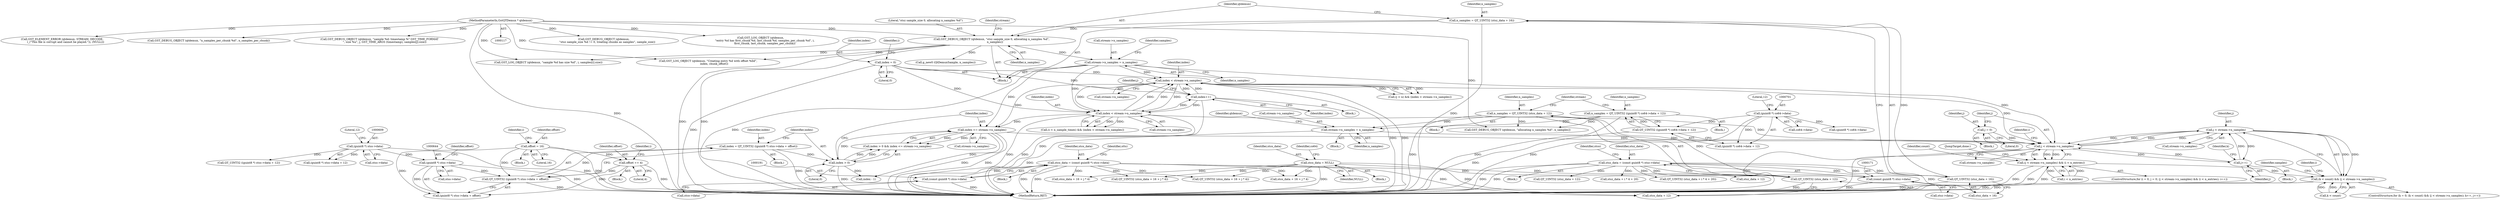digraph "0_gstreamer_bdc20b9baf13564d9a061343416395f8f9a92b53@pointer" {
"1001030" [label="(Call,j < stream->n_samples)"];
"1000991" [label="(Call,j < stream->n_samples)"];
"1000987" [label="(Call,j = 0)"];
"1001038" [label="(Call,j++)"];
"1001030" [label="(Call,j < stream->n_samples)"];
"1000548" [label="(Call,index < stream->n_samples)"];
"1000598" [label="(Call,index++)"];
"1000500" [label="(Call,index < stream->n_samples)"];
"1000489" [label="(Call,index = 0)"];
"1000243" [label="(Call,stream->n_samples = n_samples)"];
"1000239" [label="(Call,GST_DEBUG_OBJECT (qtdemux, \"stsz sample_size 0, allocating n_samples %d\",\n        n_samples))"];
"1000118" [label="(MethodParameterIn,GstQTDemux * qtdemux)"];
"1000233" [label="(Call,n_samples = QT_UINT32 (stsz_data + 16))"];
"1000235" [label="(Call,QT_UINT32 (stsz_data + 16))"];
"1000168" [label="(Call,stsz_data = (const guint8 *) stsz->data)"];
"1000170" [label="(Call,(const guint8 *) stsz->data)"];
"1000654" [label="(Call,index <= stream->n_samples)"];
"1000651" [label="(Call,index > 0)"];
"1000639" [label="(Call,index = QT_UINT32 ((guint8 *) stss->data + offset))"];
"1000641" [label="(Call,QT_UINT32 ((guint8 *) stss->data + offset))"];
"1000643" [label="(Call,(guint8 *) stss->data)"];
"1000608" [label="(Call,(guint8 *) stss->data)"];
"1000626" [label="(Call,offset = 16)"];
"1000669" [label="(Call,offset += 4)"];
"1000706" [label="(Call,stream->n_samples = n_samples)"];
"1000696" [label="(Call,n_samples = QT_UINT32 ((guint8 *) co64->data + 12))"];
"1000698" [label="(Call,QT_UINT32 ((guint8 *) co64->data + 12))"];
"1000700" [label="(Call,(guint8 *) co64->data)"];
"1000688" [label="(Call,n_samples = QT_UINT32 (stco_data + 12))"];
"1000690" [label="(Call,QT_UINT32 (stco_data + 12))"];
"1000188" [label="(Call,stco_data = (const guint8 *) stco->data)"];
"1000190" [label="(Call,(const guint8 *) stco->data)"];
"1000197" [label="(Call,stco_data = NULL)"];
"1000990" [label="(Call,(j < stream->n_samples) && (i < n_entries))"];
"1001026" [label="(Call,(k < count) && (j < stream->n_samples))"];
"1000192" [label="(Call,stco->data)"];
"1000172" [label="(Call,stsz->data)"];
"1000848" [label="(Call,(guint8 *) co64->data)"];
"1001026" [label="(Call,(k < count) && (j < stream->n_samples))"];
"1000187" [label="(Block,)"];
"1000645" [label="(Call,stss->data)"];
"1000992" [label="(Identifier,j)"];
"1000681" [label="(Call,GST_DEBUG_OBJECT (qtdemux,\n        \"stsz sample_size %d != 0, treating chunks as samples\", sample_size))"];
"1000705" [label="(Literal,12)"];
"1000697" [label="(Identifier,n_samples)"];
"1000641" [label="(Call,QT_UINT32 ((guint8 *) stss->data + offset))"];
"1000989" [label="(Literal,0)"];
"1000549" [label="(Identifier,index)"];
"1000806" [label="(Call,GST_LOG_OBJECT (qtdemux,\n          \"entry %d has first_chunk %d, last_chunk %d, samples_per_chunk %d\", i,\n          first_chunk, last_chunk, samples_per_chunk))"];
"1001027" [label="(Call,k < count)"];
"1000651" [label="(Call,index > 0)"];
"1000208" [label="(Identifier,stts)"];
"1000202" [label="(Identifier,co64)"];
"1000489" [label="(Call,index = 0)"];
"1000239" [label="(Call,GST_DEBUG_OBJECT (qtdemux, \"stsz sample_size 0, allocating n_samples %d\",\n        n_samples))"];
"1000168" [label="(Call,stsz_data = (const guint8 *) stsz->data)"];
"1000247" [label="(Identifier,n_samples)"];
"1000652" [label="(Identifier,index)"];
"1000711" [label="(Call,GST_DEBUG_OBJECT (qtdemux, \"allocating n_samples %d\", n_samples))"];
"1000689" [label="(Identifier,n_samples)"];
"1000702" [label="(Call,co64->data)"];
"1000176" [label="(Identifier,stco)"];
"1000653" [label="(Literal,0)"];
"1000220" [label="(Call,QT_UINT32 (stsz_data + 12))"];
"1001059" [label="(Call,GST_ELEMENT_ERROR (qtdemux, STREAM, DECODE,\n        (_(\"This file is corrupt and cannot be played.\")), (NULL)))"];
"1000196" [label="(Block,)"];
"1000249" [label="(Identifier,samples)"];
"1000655" [label="(Identifier,index)"];
"1000625" [label="(Block,)"];
"1000996" [label="(Call,i < n_entries)"];
"1000243" [label="(Call,stream->n_samples = n_samples)"];
"1000834" [label="(Call,QT_UINT32 (stco_data + 16 + j * 4))"];
"1000707" [label="(Call,stream->n_samples)"];
"1000434" [label="(Call,GST_LOG_OBJECT (qtdemux, \"Creating entry %d with offset %lld\",\n              index, chunk_offset))"];
"1001003" [label="(Identifier,count)"];
"1000199" [label="(Identifier,NULL)"];
"1000710" [label="(Identifier,n_samples)"];
"1000400" [label="(Call,QT_UINT32 (stco_data + 16 + j * 4))"];
"1000190" [label="(Call,(const guint8 *) stco->data)"];
"1001031" [label="(Identifier,j)"];
"1000628" [label="(Literal,16)"];
"1000197" [label="(Call,stco_data = NULL)"];
"1000700" [label="(Call,(guint8 *) co64->data)"];
"1000491" [label="(Literal,0)"];
"1000706" [label="(Call,stream->n_samples = n_samples)"];
"1000118" [label="(MethodParameterIn,GstQTDemux * qtdemux)"];
"1000279" [label="(Call,stsz_data + i * 4 + 20)"];
"1000240" [label="(Identifier,qtdemux)"];
"1000494" [label="(Identifier,i)"];
"1000664" [label="(Call,index - 1)"];
"1000983" [label="(Block,)"];
"1000235" [label="(Call,QT_UINT32 (stsz_data + 16))"];
"1000598" [label="(Call,index++)"];
"1000278" [label="(Call,QT_UINT32 (stsz_data + i * 4 + 20))"];
"1000988" [label="(Identifier,j)"];
"1000502" [label="(Call,stream->n_samples)"];
"1000650" [label="(Call,index > 0 && index <= stream->n_samples)"];
"1001032" [label="(Call,stream->n_samples)"];
"1000613" [label="(Literal,12)"];
"1000696" [label="(Call,n_samples = QT_UINT32 ((guint8 *) co64->data + 12))"];
"1000690" [label="(Call,QT_UINT32 (stco_data + 12))"];
"1001022" [label="(ControlStructure,for (k = 0; (k < count) && (j < stream->n_samples); k++, j++))"];
"1000699" [label="(Call,(guint8 *) co64->data + 12)"];
"1000654" [label="(Call,index <= stream->n_samples)"];
"1000599" [label="(Identifier,index)"];
"1000555" [label="(Block,)"];
"1000501" [label="(Identifier,index)"];
"1000731" [label="(Call,GST_DEBUG_OBJECT (qtdemux, \"n_samples_per_chunk %d\", n_samples_per_chunk))"];
"1000221" [label="(Call,stsz_data + 12)"];
"1000993" [label="(Call,stream->n_samples)"];
"1000169" [label="(Identifier,stsz_data)"];
"1000990" [label="(Call,(j < stream->n_samples) && (i < n_entries))"];
"1000708" [label="(Identifier,stream)"];
"1000548" [label="(Call,index < stream->n_samples)"];
"1000691" [label="(Call,stco_data + 12)"];
"1000638" [label="(Block,)"];
"1000544" [label="(Call,(j < n) && (index < stream->n_samples))"];
"1000610" [label="(Call,stss->data)"];
"1000500" [label="(Call,index < stream->n_samples)"];
"1000991" [label="(Call,j < stream->n_samples)"];
"1000637" [label="(Identifier,i)"];
"1000639" [label="(Call,index = QT_UINT32 ((guint8 *) stss->data + offset))"];
"1000640" [label="(Identifier,index)"];
"1000670" [label="(Identifier,offset)"];
"1000669" [label="(Call,offset += 4)"];
"1000606" [label="(Call,QT_UINT32 ((guint8 *) stss->data + 12))"];
"1000241" [label="(Literal,\"stsz sample_size 0, allocating n_samples %d\")"];
"1000712" [label="(Identifier,qtdemux)"];
"1000997" [label="(Identifier,i)"];
"1000695" [label="(Block,)"];
"1000233" [label="(Call,n_samples = QT_UINT32 (stsz_data + 16))"];
"1001039" [label="(Identifier,j)"];
"1000250" [label="(Call,g_new0 (QtDemuxSample, n_samples))"];
"1000659" [label="(Block,)"];
"1000245" [label="(Identifier,stream)"];
"1000607" [label="(Call,(guint8 *) stss->data + 12)"];
"1000631" [label="(Identifier,i)"];
"1000170" [label="(Call,(const guint8 *) stsz->data)"];
"1001054" [label="(JumpTarget,done:)"];
"1000232" [label="(Block,)"];
"1000627" [label="(Identifier,offset)"];
"1000294" [label="(Call,GST_LOG_OBJECT (qtdemux, \"sample %d has size %d\", i, samples[i].size))"];
"1000688" [label="(Call,n_samples = QT_UINT32 (stco_data + 12))"];
"1000698" [label="(Call,QT_UINT32 ((guint8 *) co64->data + 12))"];
"1000236" [label="(Call,stsz_data + 16)"];
"1001044" [label="(Identifier,samples)"];
"1001028" [label="(Identifier,k)"];
"1000198" [label="(Identifier,stco_data)"];
"1000642" [label="(Call,(guint8 *) stss->data + offset)"];
"1000835" [label="(Call,stco_data + 16 + j * 4)"];
"1000909" [label="(Call,GST_DEBUG_OBJECT (qtdemux, \"sample %d: timestamp %\" GST_TIME_FORMAT\n            \", size %u\", j, GST_TIME_ARGS (timestamp), samples[j].size))"];
"1000401" [label="(Call,stco_data + 16 + j * 4)"];
"1000554" [label="(Identifier,j)"];
"1001068" [label="(MethodReturn,RET)"];
"1001030" [label="(Call,j < stream->n_samples)"];
"1000234" [label="(Identifier,n_samples)"];
"1001000" [label="(Identifier,i)"];
"1001035" [label="(Block,)"];
"1000680" [label="(Block,)"];
"1000656" [label="(Call,stream->n_samples)"];
"1000188" [label="(Call,stco_data = (const guint8 *) stco->data)"];
"1000608" [label="(Call,(guint8 *) stss->data)"];
"1000687" [label="(Block,)"];
"1000242" [label="(Identifier,n_samples)"];
"1000496" [label="(Call,(i < n_sample_times) && (index < stream->n_samples))"];
"1000550" [label="(Call,stream->n_samples)"];
"1000121" [label="(Block,)"];
"1000189" [label="(Identifier,stco_data)"];
"1000982" [label="(ControlStructure,for (i = 0, j = 0; (j < stream->n_samples) && (i < n_entries); i++))"];
"1001038" [label="(Call,j++)"];
"1000244" [label="(Call,stream->n_samples)"];
"1000490" [label="(Identifier,index)"];
"1000643" [label="(Call,(guint8 *) stss->data)"];
"1000648" [label="(Identifier,offset)"];
"1000671" [label="(Literal,4)"];
"1000626" [label="(Call,offset = 16)"];
"1000987" [label="(Call,j = 0)"];
"1001030" -> "1001026"  [label="AST: "];
"1001030" -> "1001032"  [label="CFG: "];
"1001031" -> "1001030"  [label="AST: "];
"1001032" -> "1001030"  [label="AST: "];
"1001026" -> "1001030"  [label="CFG: "];
"1001030" -> "1000991"  [label="DDG: "];
"1001030" -> "1000991"  [label="DDG: "];
"1001030" -> "1001026"  [label="DDG: "];
"1001030" -> "1001026"  [label="DDG: "];
"1000991" -> "1001030"  [label="DDG: "];
"1000991" -> "1001030"  [label="DDG: "];
"1001038" -> "1001030"  [label="DDG: "];
"1001030" -> "1001038"  [label="DDG: "];
"1000991" -> "1000990"  [label="AST: "];
"1000991" -> "1000993"  [label="CFG: "];
"1000992" -> "1000991"  [label="AST: "];
"1000993" -> "1000991"  [label="AST: "];
"1000997" -> "1000991"  [label="CFG: "];
"1000990" -> "1000991"  [label="CFG: "];
"1000991" -> "1001068"  [label="DDG: "];
"1000991" -> "1001068"  [label="DDG: "];
"1000991" -> "1000990"  [label="DDG: "];
"1000991" -> "1000990"  [label="DDG: "];
"1000987" -> "1000991"  [label="DDG: "];
"1001038" -> "1000991"  [label="DDG: "];
"1000548" -> "1000991"  [label="DDG: "];
"1000654" -> "1000991"  [label="DDG: "];
"1000500" -> "1000991"  [label="DDG: "];
"1000706" -> "1000991"  [label="DDG: "];
"1000243" -> "1000991"  [label="DDG: "];
"1000991" -> "1001038"  [label="DDG: "];
"1000987" -> "1000983"  [label="AST: "];
"1000987" -> "1000989"  [label="CFG: "];
"1000988" -> "1000987"  [label="AST: "];
"1000989" -> "1000987"  [label="AST: "];
"1000992" -> "1000987"  [label="CFG: "];
"1001038" -> "1001035"  [label="AST: "];
"1001038" -> "1001039"  [label="CFG: "];
"1001039" -> "1001038"  [label="AST: "];
"1001028" -> "1001038"  [label="CFG: "];
"1000548" -> "1000544"  [label="AST: "];
"1000548" -> "1000550"  [label="CFG: "];
"1000549" -> "1000548"  [label="AST: "];
"1000550" -> "1000548"  [label="AST: "];
"1000544" -> "1000548"  [label="CFG: "];
"1000548" -> "1001068"  [label="DDG: "];
"1000548" -> "1001068"  [label="DDG: "];
"1000548" -> "1000500"  [label="DDG: "];
"1000548" -> "1000500"  [label="DDG: "];
"1000548" -> "1000544"  [label="DDG: "];
"1000548" -> "1000544"  [label="DDG: "];
"1000598" -> "1000548"  [label="DDG: "];
"1000500" -> "1000548"  [label="DDG: "];
"1000500" -> "1000548"  [label="DDG: "];
"1000489" -> "1000548"  [label="DDG: "];
"1000243" -> "1000548"  [label="DDG: "];
"1000548" -> "1000598"  [label="DDG: "];
"1000548" -> "1000654"  [label="DDG: "];
"1000598" -> "1000555"  [label="AST: "];
"1000598" -> "1000599"  [label="CFG: "];
"1000599" -> "1000598"  [label="AST: "];
"1000554" -> "1000598"  [label="CFG: "];
"1000598" -> "1001068"  [label="DDG: "];
"1000598" -> "1000500"  [label="DDG: "];
"1000500" -> "1000598"  [label="DDG: "];
"1000489" -> "1000598"  [label="DDG: "];
"1000500" -> "1000496"  [label="AST: "];
"1000500" -> "1000502"  [label="CFG: "];
"1000501" -> "1000500"  [label="AST: "];
"1000502" -> "1000500"  [label="AST: "];
"1000496" -> "1000500"  [label="CFG: "];
"1000500" -> "1001068"  [label="DDG: "];
"1000500" -> "1001068"  [label="DDG: "];
"1000500" -> "1000496"  [label="DDG: "];
"1000500" -> "1000496"  [label="DDG: "];
"1000489" -> "1000500"  [label="DDG: "];
"1000243" -> "1000500"  [label="DDG: "];
"1000500" -> "1000654"  [label="DDG: "];
"1000489" -> "1000232"  [label="AST: "];
"1000489" -> "1000491"  [label="CFG: "];
"1000490" -> "1000489"  [label="AST: "];
"1000491" -> "1000489"  [label="AST: "];
"1000494" -> "1000489"  [label="CFG: "];
"1000489" -> "1001068"  [label="DDG: "];
"1000243" -> "1000232"  [label="AST: "];
"1000243" -> "1000247"  [label="CFG: "];
"1000244" -> "1000243"  [label="AST: "];
"1000247" -> "1000243"  [label="AST: "];
"1000249" -> "1000243"  [label="CFG: "];
"1000243" -> "1001068"  [label="DDG: "];
"1000239" -> "1000243"  [label="DDG: "];
"1000243" -> "1000654"  [label="DDG: "];
"1000239" -> "1000232"  [label="AST: "];
"1000239" -> "1000242"  [label="CFG: "];
"1000240" -> "1000239"  [label="AST: "];
"1000241" -> "1000239"  [label="AST: "];
"1000242" -> "1000239"  [label="AST: "];
"1000245" -> "1000239"  [label="CFG: "];
"1000239" -> "1001068"  [label="DDG: "];
"1000239" -> "1001068"  [label="DDG: "];
"1000118" -> "1000239"  [label="DDG: "];
"1000233" -> "1000239"  [label="DDG: "];
"1000239" -> "1000250"  [label="DDG: "];
"1000239" -> "1000294"  [label="DDG: "];
"1000239" -> "1000434"  [label="DDG: "];
"1000118" -> "1000117"  [label="AST: "];
"1000118" -> "1001068"  [label="DDG: "];
"1000118" -> "1000294"  [label="DDG: "];
"1000118" -> "1000434"  [label="DDG: "];
"1000118" -> "1000681"  [label="DDG: "];
"1000118" -> "1000711"  [label="DDG: "];
"1000118" -> "1000731"  [label="DDG: "];
"1000118" -> "1000806"  [label="DDG: "];
"1000118" -> "1000909"  [label="DDG: "];
"1000118" -> "1001059"  [label="DDG: "];
"1000233" -> "1000232"  [label="AST: "];
"1000233" -> "1000235"  [label="CFG: "];
"1000234" -> "1000233"  [label="AST: "];
"1000235" -> "1000233"  [label="AST: "];
"1000240" -> "1000233"  [label="CFG: "];
"1000233" -> "1001068"  [label="DDG: "];
"1000235" -> "1000233"  [label="DDG: "];
"1000235" -> "1000236"  [label="CFG: "];
"1000236" -> "1000235"  [label="AST: "];
"1000235" -> "1001068"  [label="DDG: "];
"1000168" -> "1000235"  [label="DDG: "];
"1000168" -> "1000121"  [label="AST: "];
"1000168" -> "1000170"  [label="CFG: "];
"1000169" -> "1000168"  [label="AST: "];
"1000170" -> "1000168"  [label="AST: "];
"1000176" -> "1000168"  [label="CFG: "];
"1000168" -> "1001068"  [label="DDG: "];
"1000168" -> "1001068"  [label="DDG: "];
"1000170" -> "1000168"  [label="DDG: "];
"1000168" -> "1000220"  [label="DDG: "];
"1000168" -> "1000221"  [label="DDG: "];
"1000168" -> "1000236"  [label="DDG: "];
"1000168" -> "1000278"  [label="DDG: "];
"1000168" -> "1000279"  [label="DDG: "];
"1000170" -> "1000172"  [label="CFG: "];
"1000171" -> "1000170"  [label="AST: "];
"1000172" -> "1000170"  [label="AST: "];
"1000170" -> "1001068"  [label="DDG: "];
"1000654" -> "1000650"  [label="AST: "];
"1000654" -> "1000656"  [label="CFG: "];
"1000655" -> "1000654"  [label="AST: "];
"1000656" -> "1000654"  [label="AST: "];
"1000650" -> "1000654"  [label="CFG: "];
"1000654" -> "1001068"  [label="DDG: "];
"1000654" -> "1001068"  [label="DDG: "];
"1000654" -> "1000650"  [label="DDG: "];
"1000654" -> "1000650"  [label="DDG: "];
"1000651" -> "1000654"  [label="DDG: "];
"1000654" -> "1000664"  [label="DDG: "];
"1000651" -> "1000650"  [label="AST: "];
"1000651" -> "1000653"  [label="CFG: "];
"1000652" -> "1000651"  [label="AST: "];
"1000653" -> "1000651"  [label="AST: "];
"1000655" -> "1000651"  [label="CFG: "];
"1000650" -> "1000651"  [label="CFG: "];
"1000651" -> "1001068"  [label="DDG: "];
"1000651" -> "1000650"  [label="DDG: "];
"1000651" -> "1000650"  [label="DDG: "];
"1000639" -> "1000651"  [label="DDG: "];
"1000651" -> "1000664"  [label="DDG: "];
"1000639" -> "1000638"  [label="AST: "];
"1000639" -> "1000641"  [label="CFG: "];
"1000640" -> "1000639"  [label="AST: "];
"1000641" -> "1000639"  [label="AST: "];
"1000652" -> "1000639"  [label="CFG: "];
"1000639" -> "1001068"  [label="DDG: "];
"1000641" -> "1000639"  [label="DDG: "];
"1000641" -> "1000642"  [label="CFG: "];
"1000642" -> "1000641"  [label="AST: "];
"1000641" -> "1001068"  [label="DDG: "];
"1000643" -> "1000641"  [label="DDG: "];
"1000626" -> "1000641"  [label="DDG: "];
"1000669" -> "1000641"  [label="DDG: "];
"1000643" -> "1000642"  [label="AST: "];
"1000643" -> "1000645"  [label="CFG: "];
"1000644" -> "1000643"  [label="AST: "];
"1000645" -> "1000643"  [label="AST: "];
"1000648" -> "1000643"  [label="CFG: "];
"1000643" -> "1001068"  [label="DDG: "];
"1000643" -> "1000642"  [label="DDG: "];
"1000608" -> "1000643"  [label="DDG: "];
"1000608" -> "1000607"  [label="AST: "];
"1000608" -> "1000610"  [label="CFG: "];
"1000609" -> "1000608"  [label="AST: "];
"1000610" -> "1000608"  [label="AST: "];
"1000613" -> "1000608"  [label="CFG: "];
"1000608" -> "1001068"  [label="DDG: "];
"1000608" -> "1000606"  [label="DDG: "];
"1000608" -> "1000607"  [label="DDG: "];
"1000626" -> "1000625"  [label="AST: "];
"1000626" -> "1000628"  [label="CFG: "];
"1000627" -> "1000626"  [label="AST: "];
"1000628" -> "1000626"  [label="AST: "];
"1000631" -> "1000626"  [label="CFG: "];
"1000626" -> "1001068"  [label="DDG: "];
"1000626" -> "1000642"  [label="DDG: "];
"1000626" -> "1000669"  [label="DDG: "];
"1000669" -> "1000659"  [label="AST: "];
"1000669" -> "1000671"  [label="CFG: "];
"1000670" -> "1000669"  [label="AST: "];
"1000671" -> "1000669"  [label="AST: "];
"1000637" -> "1000669"  [label="CFG: "];
"1000669" -> "1001068"  [label="DDG: "];
"1000669" -> "1000642"  [label="DDG: "];
"1000706" -> "1000680"  [label="AST: "];
"1000706" -> "1000710"  [label="CFG: "];
"1000707" -> "1000706"  [label="AST: "];
"1000710" -> "1000706"  [label="AST: "];
"1000712" -> "1000706"  [label="CFG: "];
"1000706" -> "1001068"  [label="DDG: "];
"1000696" -> "1000706"  [label="DDG: "];
"1000688" -> "1000706"  [label="DDG: "];
"1000696" -> "1000695"  [label="AST: "];
"1000696" -> "1000698"  [label="CFG: "];
"1000697" -> "1000696"  [label="AST: "];
"1000698" -> "1000696"  [label="AST: "];
"1000708" -> "1000696"  [label="CFG: "];
"1000696" -> "1001068"  [label="DDG: "];
"1000698" -> "1000696"  [label="DDG: "];
"1000696" -> "1000711"  [label="DDG: "];
"1000698" -> "1000699"  [label="CFG: "];
"1000699" -> "1000698"  [label="AST: "];
"1000698" -> "1001068"  [label="DDG: "];
"1000700" -> "1000698"  [label="DDG: "];
"1000700" -> "1000699"  [label="AST: "];
"1000700" -> "1000702"  [label="CFG: "];
"1000701" -> "1000700"  [label="AST: "];
"1000702" -> "1000700"  [label="AST: "];
"1000705" -> "1000700"  [label="CFG: "];
"1000700" -> "1001068"  [label="DDG: "];
"1000700" -> "1000699"  [label="DDG: "];
"1000700" -> "1000848"  [label="DDG: "];
"1000688" -> "1000687"  [label="AST: "];
"1000688" -> "1000690"  [label="CFG: "];
"1000689" -> "1000688"  [label="AST: "];
"1000690" -> "1000688"  [label="AST: "];
"1000708" -> "1000688"  [label="CFG: "];
"1000688" -> "1001068"  [label="DDG: "];
"1000690" -> "1000688"  [label="DDG: "];
"1000688" -> "1000711"  [label="DDG: "];
"1000690" -> "1000691"  [label="CFG: "];
"1000691" -> "1000690"  [label="AST: "];
"1000690" -> "1001068"  [label="DDG: "];
"1000188" -> "1000690"  [label="DDG: "];
"1000197" -> "1000690"  [label="DDG: "];
"1000188" -> "1000187"  [label="AST: "];
"1000188" -> "1000190"  [label="CFG: "];
"1000189" -> "1000188"  [label="AST: "];
"1000190" -> "1000188"  [label="AST: "];
"1000208" -> "1000188"  [label="CFG: "];
"1000188" -> "1001068"  [label="DDG: "];
"1000188" -> "1001068"  [label="DDG: "];
"1000190" -> "1000188"  [label="DDG: "];
"1000188" -> "1000400"  [label="DDG: "];
"1000188" -> "1000401"  [label="DDG: "];
"1000188" -> "1000691"  [label="DDG: "];
"1000188" -> "1000834"  [label="DDG: "];
"1000188" -> "1000835"  [label="DDG: "];
"1000190" -> "1000192"  [label="CFG: "];
"1000191" -> "1000190"  [label="AST: "];
"1000192" -> "1000190"  [label="AST: "];
"1000190" -> "1001068"  [label="DDG: "];
"1000197" -> "1000196"  [label="AST: "];
"1000197" -> "1000199"  [label="CFG: "];
"1000198" -> "1000197"  [label="AST: "];
"1000199" -> "1000197"  [label="AST: "];
"1000202" -> "1000197"  [label="CFG: "];
"1000197" -> "1001068"  [label="DDG: "];
"1000197" -> "1000400"  [label="DDG: "];
"1000197" -> "1000401"  [label="DDG: "];
"1000197" -> "1000691"  [label="DDG: "];
"1000197" -> "1000834"  [label="DDG: "];
"1000197" -> "1000835"  [label="DDG: "];
"1000990" -> "1000982"  [label="AST: "];
"1000990" -> "1000996"  [label="CFG: "];
"1000996" -> "1000990"  [label="AST: "];
"1001003" -> "1000990"  [label="CFG: "];
"1001054" -> "1000990"  [label="CFG: "];
"1000990" -> "1001068"  [label="DDG: "];
"1000990" -> "1001068"  [label="DDG: "];
"1000990" -> "1001068"  [label="DDG: "];
"1000996" -> "1000990"  [label="DDG: "];
"1000996" -> "1000990"  [label="DDG: "];
"1000990" -> "1001026"  [label="DDG: "];
"1001026" -> "1001022"  [label="AST: "];
"1001026" -> "1001027"  [label="CFG: "];
"1001027" -> "1001026"  [label="AST: "];
"1001044" -> "1001026"  [label="CFG: "];
"1001000" -> "1001026"  [label="CFG: "];
"1001026" -> "1001068"  [label="DDG: "];
"1001026" -> "1001068"  [label="DDG: "];
"1001027" -> "1001026"  [label="DDG: "];
"1001027" -> "1001026"  [label="DDG: "];
}
